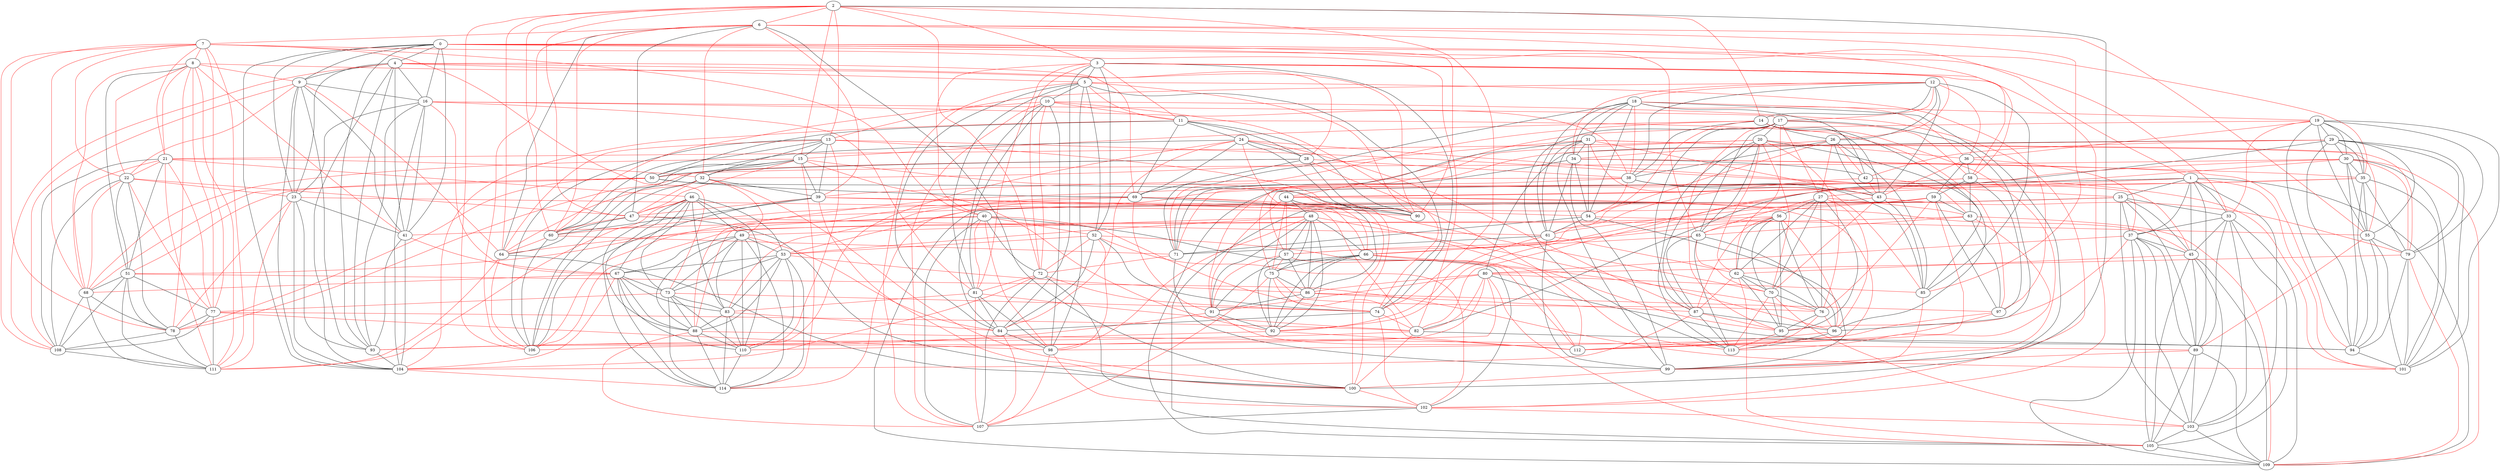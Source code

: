 graph {
	0 -- 1 [color=red]
	0 -- 4
	0 -- 9
	0 -- 16
	0 -- 23
	0 -- 33 [color=red]
	0 -- 35 [color=red]
	0 -- 41
	0 -- 65 [color=red]
	0 -- 90 [color=red]
	0 -- 93
	0 -- 104
	1 -- 25
	1 -- 27 [color=red]
	1 -- 33
	1 -- 37
	1 -- 45
	1 -- 57 [color=red]
	1 -- 89
	1 -- 101 [color=red]
	1 -- 103
	1 -- 105
	1 -- 109
	2 -- 3 [color=red]
	2 -- 6 [color=red]
	2 -- 13 [color=red]
	2 -- 14 [color=red]
	2 -- 15 [color=red]
	2 -- 47 [color=red]
	2 -- 60 [color=red]
	2 -- 64 [color=red]
	2 -- 72 [color=red]
	2 -- 74 [color=red]
	2 -- 100
	2 -- 106 [color=red]
	3 -- 5
	3 -- 11 [color=red]
	3 -- 26 [color=red]
	3 -- 40 [color=red]
	3 -- 52
	3 -- 58 [color=red]
	3 -- 72 [color=red]
	3 -- 74
	3 -- 81 [color=red]
	3 -- 84
	3 -- 102 [color=red]
	4 -- 5 [color=red]
	4 -- 9
	4 -- 16
	4 -- 23
	4 -- 28 [color=red]
	4 -- 41
	4 -- 69 [color=red]
	4 -- 93
	4 -- 104
	4 -- 108 [color=red]
	5 -- 10
	5 -- 11 [color=red]
	5 -- 52
	5 -- 74
	5 -- 81
	5 -- 84
	5 -- 90 [color=red]
	5 -- 97 [color=red]
	5 -- 98
	5 -- 107 [color=red]
	6 -- 7 [color=red]
	6 -- 32 [color=red]
	6 -- 39 [color=red]
	6 -- 47
	6 -- 55 [color=red]
	6 -- 58 [color=red]
	6 -- 60 [color=red]
	6 -- 64
	6 -- 85 [color=red]
	6 -- 100
	6 -- 106 [color=red]
	7 -- 8 [color=red]
	7 -- 21 [color=red]
	7 -- 22 [color=red]
	7 -- 40 [color=red]
	7 -- 68 [color=red]
	7 -- 73 [color=red]
	7 -- 77 [color=red]
	7 -- 78 [color=red]
	7 -- 82 [color=red]
	7 -- 108 [color=red]
	7 -- 111 [color=red]
	8 -- 9 [color=red]
	8 -- 21 [color=red]
	8 -- 22 [color=red]
	8 -- 41 [color=red]
	8 -- 51
	8 -- 68 [color=red]
	8 -- 77 [color=red]
	8 -- 78 [color=red]
	8 -- 90 [color=red]
	8 -- 111 [color=red]
	9 -- 16
	9 -- 22 [color=red]
	9 -- 23
	9 -- 41
	9 -- 64 [color=red]
	9 -- 93
	9 -- 104
	9 -- 108 [color=red]
	10 -- 11 [color=red]
	10 -- 60 [color=red]
	10 -- 72 [color=red]
	10 -- 74 [color=red]
	10 -- 81
	10 -- 84
	10 -- 98
	10 -- 102 [color=red]
	10 -- 107 [color=red]
	11 -- 24
	11 -- 28
	11 -- 50
	11 -- 69
	11 -- 90
	11 -- 97 [color=red]
	11 -- 104 [color=red]
	12 -- 13 [color=red]
	12 -- 14
	12 -- 17 [color=red]
	12 -- 18 [color=red]
	12 -- 26
	12 -- 34 [color=red]
	12 -- 36 [color=red]
	12 -- 38
	12 -- 43
	12 -- 85
	13 -- 15
	13 -- 32
	13 -- 39
	13 -- 45 [color=red]
	13 -- 60
	13 -- 64 [color=red]
	13 -- 100 [color=red]
	13 -- 106
	13 -- 110 [color=red]
	14 -- 15 [color=red]
	14 -- 26
	14 -- 38
	14 -- 43
	14 -- 54 [color=red]
	14 -- 71 [color=red]
	14 -- 85
	14 -- 99 [color=red]
	15 -- 32
	15 -- 39
	15 -- 47 [color=red]
	15 -- 60
	15 -- 68 [color=red]
	15 -- 92 [color=red]
	15 -- 100 [color=red]
	15 -- 106
	15 -- 114 [color=red]
	16 -- 17 [color=red]
	16 -- 23
	16 -- 38 [color=red]
	16 -- 41
	16 -- 67 [color=red]
	16 -- 81 [color=red]
	16 -- 93
	16 -- 104
	17 -- 20
	17 -- 27 [color=red]
	17 -- 58 [color=red]
	17 -- 62 [color=red]
	17 -- 65
	17 -- 87
	17 -- 95 [color=red]
	17 -- 96
	17 -- 113
	18 -- 19 [color=red]
	18 -- 31
	18 -- 34
	18 -- 36 [color=red]
	18 -- 38 [color=red]
	18 -- 42
	18 -- 54
	18 -- 61
	18 -- 71
	18 -- 99
	19 -- 29
	19 -- 30
	19 -- 33 [color=red]
	19 -- 35
	19 -- 36 [color=red]
	19 -- 44 [color=red]
	19 -- 55
	19 -- 79
	19 -- 94
	19 -- 101
	20 -- 21 [color=red]
	20 -- 36 [color=red]
	20 -- 62 [color=red]
	20 -- 65
	20 -- 70 [color=red]
	20 -- 75 [color=red]
	20 -- 76 [color=red]
	20 -- 87
	20 -- 96
	20 -- 113
	21 -- 22 [color=red]
	21 -- 32 [color=red]
	21 -- 46 [color=red]
	21 -- 51
	21 -- 68 [color=red]
	21 -- 77 [color=red]
	21 -- 108
	21 -- 111 [color=red]
	22 -- 23 [color=red]
	22 -- 47 [color=red]
	22 -- 51
	22 -- 68 [color=red]
	22 -- 77 [color=red]
	22 -- 78
	22 -- 108
	23 -- 41
	23 -- 78 [color=red]
	23 -- 90 [color=red]
	23 -- 93
	23 -- 104
	23 -- 111 [color=red]
	24 -- 25 [color=red]
	24 -- 28
	24 -- 50
	24 -- 66 [color=red]
	24 -- 69
	24 -- 84 [color=red]
	24 -- 87 [color=red]
	24 -- 90
	24 -- 110 [color=red]
	25 -- 33
	25 -- 37
	25 -- 45
	25 -- 53 [color=red]
	25 -- 89
	25 -- 103
	25 -- 105
	25 -- 106 [color=red]
	25 -- 109
	26 -- 27 [color=red]
	26 -- 34 [color=red]
	26 -- 38
	26 -- 42 [color=red]
	26 -- 43
	26 -- 61 [color=red]
	26 -- 85
	27 -- 56
	27 -- 62
	27 -- 63 [color=red]
	27 -- 65 [color=red]
	27 -- 70
	27 -- 76
	27 -- 95
	27 -- 96 [color=red]
	28 -- 38 [color=red]
	28 -- 50
	28 -- 69
	28 -- 78 [color=red]
	28 -- 90
	28 -- 113 [color=red]
	29 -- 30
	29 -- 35
	29 -- 42 [color=red]
	29 -- 55
	29 -- 79
	29 -- 80
	29 -- 82
	29 -- 91 [color=red]
	29 -- 94
	29 -- 101
	30 -- 35
	30 -- 44 [color=red]
	30 -- 50 [color=red]
	30 -- 55
	30 -- 79 [color=red]
	30 -- 82 [color=red]
	30 -- 94
	30 -- 101
	30 -- 109 [color=red]
	31 -- 32 [color=red]
	31 -- 34
	31 -- 43 [color=red]
	31 -- 54
	31 -- 55 [color=red]
	31 -- 61
	31 -- 71
	31 -- 79 [color=red]
	31 -- 85 [color=red]
	31 -- 99
	32 -- 39
	32 -- 47 [color=red]
	32 -- 49 [color=red]
	32 -- 64 [color=red]
	32 -- 100 [color=red]
	32 -- 106
	33 -- 37
	33 -- 45
	33 -- 89
	33 -- 103
	33 -- 105
	33 -- 109
	34 -- 35 [color=red]
	34 -- 42
	34 -- 54
	34 -- 61
	34 -- 71
	34 -- 94 [color=red]
	34 -- 99
	35 -- 44 [color=red]
	35 -- 55
	35 -- 79
	35 -- 92 [color=red]
	35 -- 94
	35 -- 101
	36 -- 37 [color=red]
	36 -- 43 [color=red]
	36 -- 58
	36 -- 59
	37 -- 45
	37 -- 80 [color=red]
	37 -- 89
	37 -- 95 [color=red]
	37 -- 103
	37 -- 105
	37 -- 109
	38 -- 39 [color=red]
	38 -- 43
	38 -- 54 [color=red]
	38 -- 71 [color=red]
	38 -- 85
	39 -- 47 [color=red]
	39 -- 54 [color=red]
	39 -- 60
	39 -- 82 [color=red]
	39 -- 100 [color=red]
	39 -- 106
	40 -- 41 [color=red]
	40 -- 51 [color=red]
	40 -- 52 [color=red]
	40 -- 72
	40 -- 74 [color=red]
	40 -- 81 [color=red]
	40 -- 98 [color=red]
	40 -- 102
	40 -- 107
	41 -- 67 [color=red]
	41 -- 93
	41 -- 104
	42 -- 43 [color=red]
	42 -- 57 [color=red]
	42 -- 63 [color=red]
	43 -- 61 [color=red]
	43 -- 70 [color=red]
	43 -- 79 [color=red]
	43 -- 85
	44 -- 45 [color=red]
	44 -- 48
	44 -- 57 [color=red]
	44 -- 66 [color=red]
	44 -- 75 [color=red]
	44 -- 86
	44 -- 91 [color=red]
	44 -- 112 [color=red]
	45 -- 62 [color=red]
	45 -- 89
	45 -- 103
	45 -- 105
	45 -- 109
	46 -- 47 [color=red]
	46 -- 49
	46 -- 53
	46 -- 67
	46 -- 73
	46 -- 83
	46 -- 88
	46 -- 110
	46 -- 111 [color=red]
	46 -- 114
	47 -- 60 [color=red]
	47 -- 61 [color=red]
	47 -- 64
	47 -- 100
	48 -- 49 [color=red]
	48 -- 53 [color=red]
	48 -- 57
	48 -- 66
	48 -- 75
	48 -- 86
	48 -- 91
	48 -- 92
	48 -- 96 [color=red]
	48 -- 98 [color=red]
	49 -- 53
	49 -- 67
	49 -- 73
	49 -- 83
	49 -- 84 [color=red]
	49 -- 88
	49 -- 110
	49 -- 114
	50 -- 51 [color=red]
	50 -- 68 [color=red]
	50 -- 69
	50 -- 78 [color=red]
	50 -- 90
	51 -- 68
	51 -- 77
	51 -- 78
	51 -- 101 [color=red]
	51 -- 108
	51 -- 111
	52 -- 53 [color=red]
	52 -- 72 [color=red]
	52 -- 74
	52 -- 84
	52 -- 98 [color=red]
	52 -- 102 [color=red]
	52 -- 112 [color=red]
	53 -- 67
	53 -- 73
	53 -- 83
	53 -- 86 [color=red]
	53 -- 88
	53 -- 110
	53 -- 114
	54 -- 55 [color=red]
	54 -- 61
	54 -- 71
	54 -- 99
	55 -- 79
	55 -- 89 [color=red]
	55 -- 94
	55 -- 101
	56 -- 57 [color=red]
	56 -- 62
	56 -- 65 [color=red]
	56 -- 70
	56 -- 76
	56 -- 87 [color=red]
	56 -- 95
	56 -- 96 [color=red]
	56 -- 106 [color=red]
	57 -- 75 [color=red]
	57 -- 86
	57 -- 91 [color=red]
	57 -- 92
	57 -- 112 [color=red]
	58 -- 59
	58 -- 63
	58 -- 88 [color=red]
	58 -- 97
	58 -- 101 [color=red]
	58 -- 114 [color=red]
	59 -- 60 [color=red]
	59 -- 63
	59 -- 66 [color=red]
	59 -- 76 [color=red]
	59 -- 97
	59 -- 113 [color=red]
	60 -- 64 [color=red]
	60 -- 71 [color=red]
	60 -- 106
	61 -- 62 [color=red]
	61 -- 71
	61 -- 92 [color=red]
	61 -- 99
	62 -- 70
	62 -- 76
	62 -- 87 [color=red]
	62 -- 95
	62 -- 105 [color=red]
	63 -- 64 [color=red]
	63 -- 65 [color=red]
	63 -- 97
	63 -- 109 [color=red]
	63 -- 112 [color=red]
	64 -- 100
	64 -- 106 [color=red]
	64 -- 111 [color=red]
	65 -- 66 [color=red]
	65 -- 70 [color=red]
	65 -- 87
	65 -- 96
	65 -- 113
	66 -- 75
	66 -- 76 [color=red]
	66 -- 86
	66 -- 91
	66 -- 92
	66 -- 112 [color=red]
	67 -- 68 [color=red]
	67 -- 73
	67 -- 83
	67 -- 88
	67 -- 104 [color=red]
	67 -- 110
	67 -- 114
	68 -- 78
	68 -- 108
	68 -- 111
	69 -- 70 [color=red]
	69 -- 83 [color=red]
	69 -- 88 [color=red]
	69 -- 90
	69 -- 91 [color=red]
	69 -- 95 [color=red]
	70 -- 76
	70 -- 95
	70 -- 103 [color=red]
	70 -- 113 [color=red]
	71 -- 72 [color=red]
	71 -- 99
	72 -- 74 [color=red]
	72 -- 81 [color=red]
	72 -- 102
	72 -- 104 [color=red]
	72 -- 107
	73 -- 74 [color=red]
	73 -- 77 [color=red]
	73 -- 83
	73 -- 88
	73 -- 110
	73 -- 114
	74 -- 82 [color=red]
	74 -- 84
	74 -- 102 [color=red]
	75 -- 76 [color=red]
	75 -- 86
	75 -- 92
	75 -- 107 [color=red]
	75 -- 112 [color=red]
	76 -- 95
	76 -- 96 [color=red]
	76 -- 113 [color=red]
	77 -- 78
	77 -- 82 [color=red]
	77 -- 98 [color=red]
	77 -- 108
	77 -- 111
	78 -- 108
	78 -- 111
	79 -- 80 [color=red]
	79 -- 94
	79 -- 101
	79 -- 109 [color=red]
	80 -- 82 [color=red]
	80 -- 85 [color=red]
	80 -- 86 [color=red]
	80 -- 91 [color=red]
	80 -- 93 [color=red]
	80 -- 94
	80 -- 105 [color=red]
	80 -- 110 [color=red]
	81 -- 82 [color=red]
	81 -- 83 [color=red]
	81 -- 84
	81 -- 98
	81 -- 107 [color=red]
	82 -- 93 [color=red]
	82 -- 94
	82 -- 100 [color=red]
	83 -- 84 [color=red]
	83 -- 88
	83 -- 110
	83 -- 114
	84 -- 98
	84 -- 107 [color=red]
	85 -- 99 [color=red]
	86 -- 87 [color=red]
	86 -- 91
	86 -- 92
	86 -- 97 [color=red]
	87 -- 95 [color=red]
	87 -- 96
	87 -- 104 [color=red]
	87 -- 113
	88 -- 89 [color=red]
	88 -- 107 [color=red]
	88 -- 110
	88 -- 114
	89 -- 99 [color=red]
	89 -- 103
	89 -- 105
	89 -- 109
	91 -- 92
	91 -- 93 [color=red]
	91 -- 112 [color=red]
	92 -- 106 [color=red]
	92 -- 112 [color=red]
	93 -- 104
	94 -- 101
	95 -- 113 [color=red]
	96 -- 112 [color=red]
	96 -- 113
	97 -- 98 [color=red]
	97 -- 112 [color=red]
	98 -- 102 [color=red]
	98 -- 107 [color=red]
	99 -- 100 [color=red]
	100 -- 102 [color=red]
	102 -- 103 [color=red]
	102 -- 107
	103 -- 105
	103 -- 109
	104 -- 114 [color=red]
	105 -- 109
	108 -- 111
	110 -- 114
}

